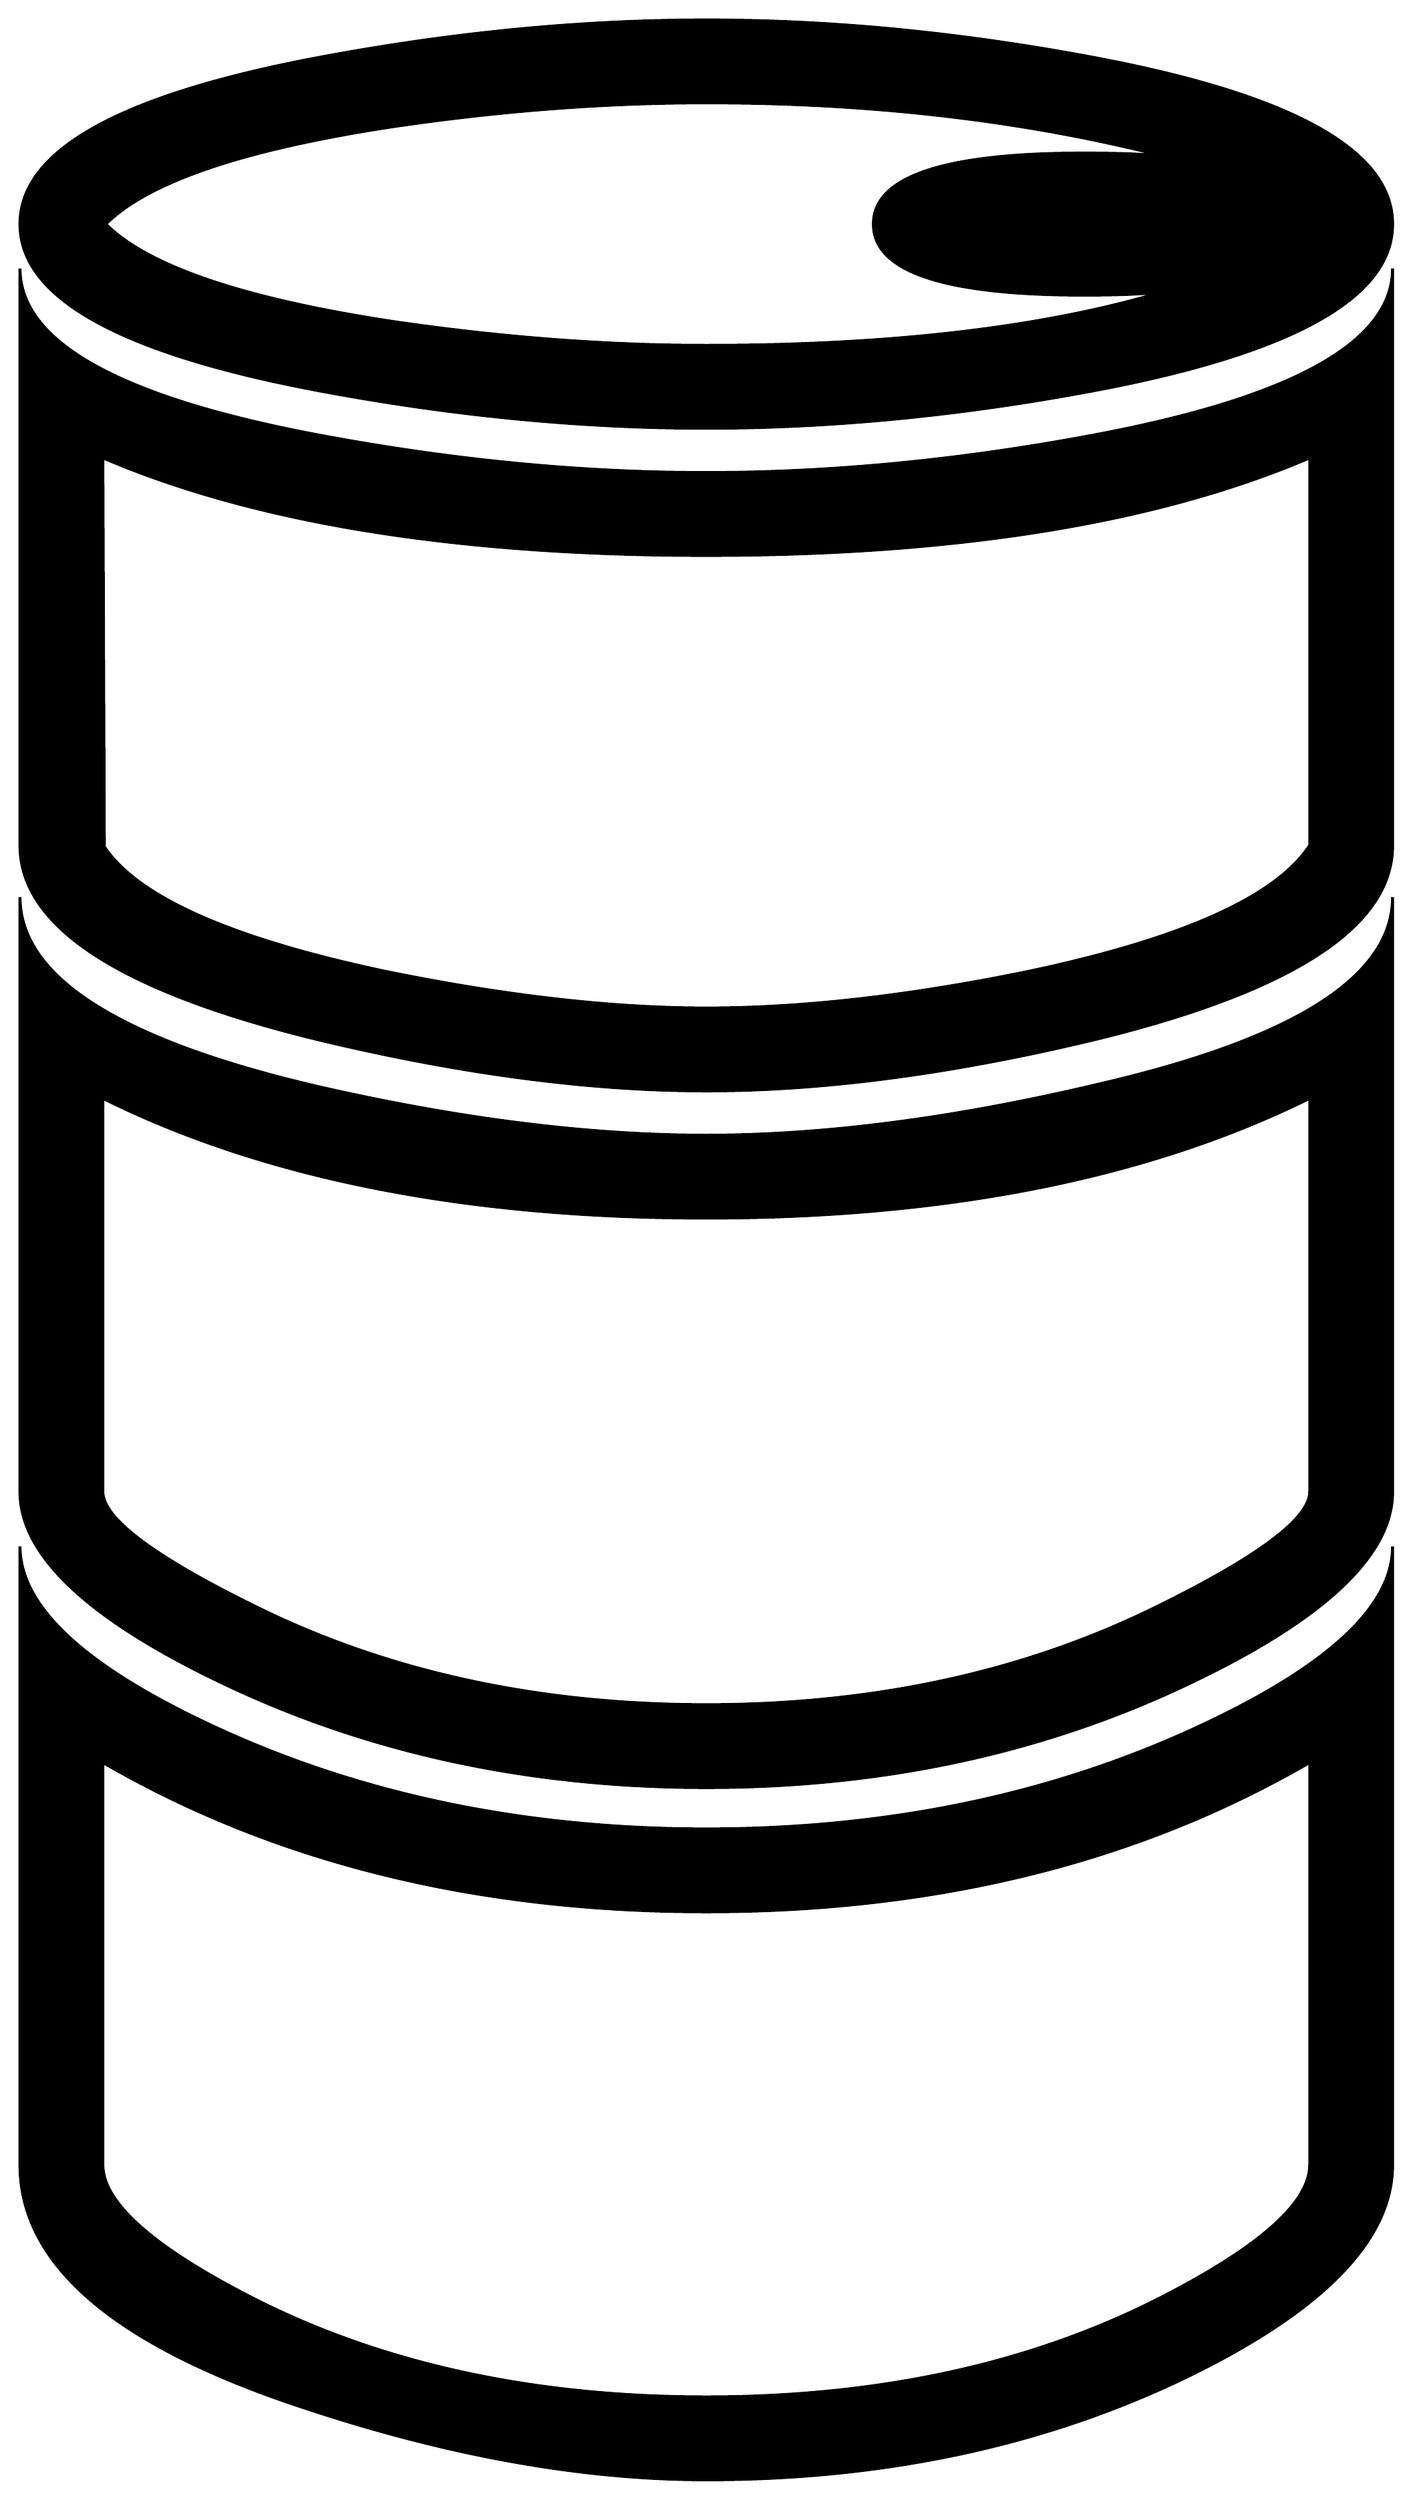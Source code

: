 


\begin{tikzpicture}[y=0.80pt, x=0.80pt, yscale=-1.0, xscale=1.0, inner sep=0pt, outer sep=0pt]
\begin{scope}[shift={(100.0,1709.0)},nonzero rule]
  \path[draw=.,fill=.,line width=1.600pt] (1488.0,-1279.0) ..
    controls (1488.0,-1229.0) and (1420.0,-1191.333) ..
    (1284.0,-1166.0) .. controls (1194.667,-1149.333) and
    (1108.0,-1141.0) .. (1024.0,-1141.0) .. controls
    (940.0,-1141.0) and (853.333,-1149.333) .. (764.0,-1166.0) ..
    controls (628.0,-1191.333) and (560.0,-1229.0) ..
    (560.0,-1279.0) .. controls (560.0,-1329.0) and
    (628.0,-1366.667) .. (764.0,-1392.0) .. controls
    (853.333,-1408.667) and (940.0,-1417.0) .. (1024.0,-1417.0) ..
    controls (1108.0,-1417.0) and (1194.667,-1408.667) ..
    (1284.0,-1392.0) .. controls (1420.0,-1366.667) and
    (1488.0,-1329.0) .. (1488.0,-1279.0) -- cycle(1488.0,-859.0)
    .. controls (1488.0,-804.333) and (1421.333,-760.667) ..
    (1288.0,-728.0) .. controls (1191.333,-704.667) and
    (1103.333,-693.0) .. (1024.0,-693.0) .. controls
    (944.667,-693.0) and (856.667,-704.667) .. (760.0,-728.0) ..
    controls (626.667,-760.667) and (560.0,-804.333) .. (560.0,-859.0)
    -- (560.0,-1249.0) .. controls (560.0,-1199.0) and
    (628.0,-1161.333) .. (764.0,-1136.0) .. controls
    (853.333,-1119.333) and (940.0,-1111.0) .. (1024.0,-1111.0) ..
    controls (1108.0,-1111.0) and (1194.667,-1119.333) ..
    (1284.0,-1136.0) .. controls (1420.0,-1161.333) and
    (1488.0,-1199.0) .. (1488.0,-1249.0) -- (1488.0,-859.0) --
    cycle(1488.0,-422.0) .. controls (1488.0,-379.333) and
    (1442.667,-336.333) .. (1352.0,-293.0) .. controls
    (1253.333,-245.667) and (1144.0,-222.0) .. (1024.0,-222.0) ..
    controls (904.0,-222.0) and (794.667,-245.667) .. (696.0,-293.0)
    .. controls (605.333,-336.333) and (560.0,-379.333) ..
    (560.0,-422.0) -- (560.0,-824.0) .. controls (560.0,-770.0)
    and (627.0,-727.333) .. (761.0,-696.0) .. controls
    (857.0,-674.0) and (944.667,-663.0) .. (1024.0,-663.0) ..
    controls (1103.333,-663.0) and (1191.0,-674.333) ..
    (1287.0,-697.0) .. controls (1421.0,-727.667) and
    (1488.0,-770.0) .. (1488.0,-824.0) -- (1488.0,-422.0) --
    cycle(1488.0,33.0) .. controls (1488.0,83.0) and
    (1442.667,130.333) .. (1352.0,175.0) .. controls (1255.333,222.333)
    and (1146.0,246.0) .. (1024.0,246.0) .. controls
    (940.0,246.0) and (849.0,229.667) .. (751.0,197.0) .. controls
    (623.667,155.0) and (560.0,100.333) .. (560.0,33.0) --
    (560.0,-385.0) .. controls (560.0,-343.667) and (605.333,-302.333)
    .. (696.0,-261.0) .. controls (794.0,-216.333) and
    (903.333,-194.0) .. (1024.0,-194.0) .. controls
    (1144.667,-194.0) and (1254.0,-216.333) .. (1352.0,-261.0) ..
    controls (1442.667,-302.333) and (1488.0,-343.667) ..
    (1488.0,-385.0) -- (1488.0,33.0) -- cycle(1333.0,-1325.0) ..
    controls (1239.0,-1349.0) and (1136.0,-1361.0) ..
    (1024.0,-1361.0) .. controls (956.0,-1361.0) and
    (885.667,-1355.667) .. (813.0,-1345.0) .. controls
    (711.667,-1329.667) and (646.667,-1307.667) .. (618.0,-1279.0) ..
    controls (646.667,-1250.333) and (711.667,-1228.333) ..
    (813.0,-1213.0) .. controls (886.333,-1202.333) and
    (956.667,-1197.0) .. (1024.0,-1197.0) .. controls
    (1148.667,-1197.0) and (1251.333,-1209.0) .. (1332.0,-1233.0) ..
    controls (1318.667,-1231.667) and (1301.0,-1231.0) ..
    (1279.0,-1231.0) .. controls (1184.333,-1231.0) and
    (1137.0,-1247.0) .. (1137.0,-1279.0) .. controls
    (1137.0,-1311.0) and (1184.333,-1327.0) .. (1279.0,-1327.0) ..
    controls (1301.667,-1327.0) and (1319.667,-1326.333) ..
    (1333.0,-1325.0) -- cycle(1432.0,-859.0) -- (1432.0,-1121.0)
    .. controls (1329.333,-1077.0) and (1193.333,-1055.0) ..
    (1024.0,-1055.0) .. controls (854.667,-1055.0) and
    (718.667,-1077.0) .. (616.0,-1121.0) -- (617.0,-858.0) ..
    controls (639.667,-824.0) and (702.667,-796.0) .. (806.0,-774.0)
    .. controls (887.333,-757.333) and (960.0,-749.0) ..
    (1024.0,-749.0) .. controls (1089.333,-749.0) and
    (1162.333,-757.333) .. (1243.0,-774.0) .. controls
    (1346.333,-796.0) and (1409.333,-824.333) .. (1432.0,-859.0) --
    cycle(1432.0,-422.0) -- (1432.0,-688.0) .. controls
    (1322.667,-634.0) and (1186.667,-607.0) .. (1024.0,-607.0) ..
    controls (860.667,-607.0) and (724.667,-634.0) .. (616.0,-688.0)
    -- (616.0,-422.0) .. controls (616.0,-404.0) and
    (650.667,-378.0) .. (720.0,-344.0) .. controls (809.333,-300.0)
    and (910.667,-278.0) .. (1024.0,-278.0) .. controls
    (1137.333,-278.0) and (1238.667,-300.0) .. (1328.0,-344.0) ..
    controls (1397.333,-378.0) and (1432.0,-404.0) ..
    (1432.0,-422.0) -- cycle(1432.0,33.0) -- (1432.0,-239.0) ..
    controls (1316.0,-171.667) and (1180.0,-138.0) ..
    (1024.0,-138.0) .. controls (868.0,-138.0) and
    (732.0,-171.667) .. (616.0,-239.0) -- (616.0,33.0) .. controls
    (616.0,59.0) and (651.0,89.667) .. (721.0,125.0) .. controls
    (807.667,168.333) and (908.667,190.0) .. (1024.0,190.0) ..
    controls (1139.333,190.0) and (1240.333,168.333) .. (1327.0,125.0)
    .. controls (1397.0,89.667) and (1432.0,59.0) .. (1432.0,33.0)
    -- cycle;
\end{scope}

\end{tikzpicture}

